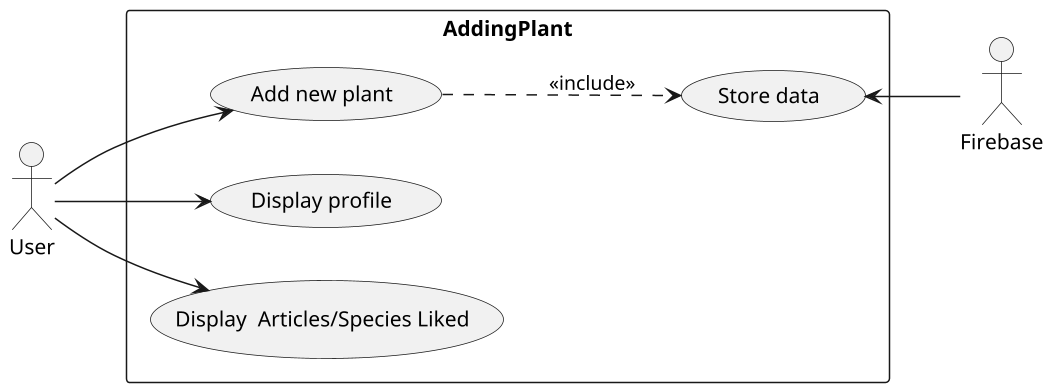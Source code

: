 @startuml adding_new_plant
scale 1.5
'scale 1.5 | scale 200 width | scale 100 height | scale [max] 200x100
left to right direction
actor "User" as user
actor "Firebase" as firebase

rectangle AddingPlant {
  usecase "Add new plant" as add_new_plant
  usecase "Store data" as store_data
  usecase "Display profile" as display_profile
  usecase "Display  Articles/Species Liked" as display_liked
}

'User
user --> add_new_plant
user --> display_profile
user --> display_liked
add_new_plant ..> store_data : <<include>>
'Firebase
store_data <-- firebase

@enduml
